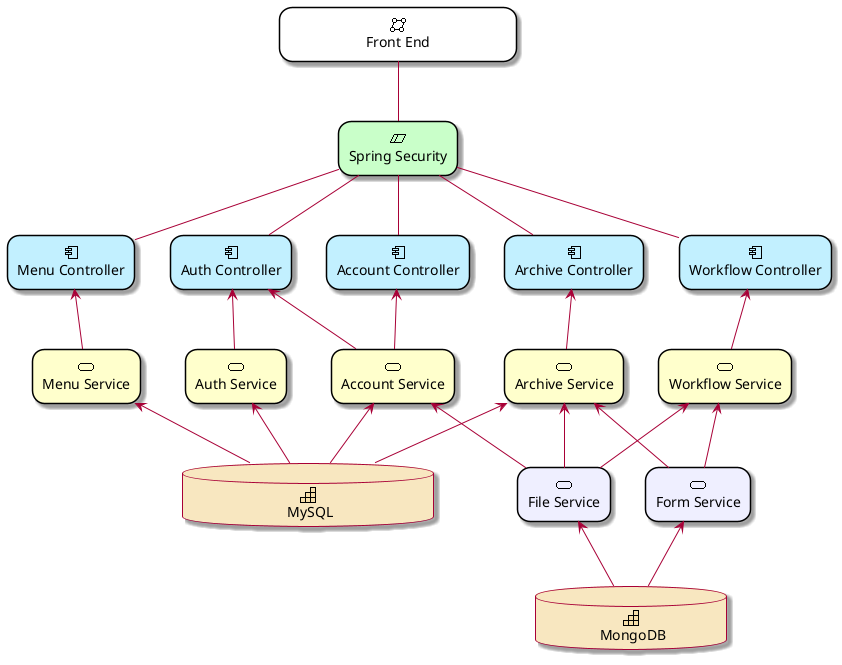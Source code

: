 @startuml
skin rose
skinparam roundcorner 25
rectangle "                     Front End                     "  as network <<$archimate/network>> #white

rectangle "Spring Security"  as security <<$archimate/constraint>> #technology

network -- security

rectangle "Auth Controller"  as AuthController <<$archimate/component>> #application
rectangle "Workflow Controller"  as WorkflowController <<$archimate/component>> #application
rectangle "Archive Controller"  as ArchivesController <<$archimate/component>> #application
rectangle "Manager Controller"  as ManagerController <<$archimate/component>> #application
rectangle "Account Controller"  as AccountController <<$archimate/component>> #application
rectangle "Menu Controller"  as MenuController <<$archimate/component>> #application

security -- AuthController
security -- WorkflowController
security -- ArchivesController
security -- ManagerController
security -- AccountController
security -- MenuController

rectangle "Auth Service"  as AuthService <<$archimate/service>> #business
rectangle "Workflow Service"  as WorkflowService <<$archimate/service>> #business
rectangle "Archive Service"  as ArchivesService <<$archimate/service>> #business
rectangle "Account Service"  as AccountService <<$archimate/service>> #business
rectangle "Menu Service"  as MenuService <<$archimate/service>> #business

rectangle "File Service"  as FileService <<$archimate/service>> #motivation
rectangle "Form Service"  as FormService <<$archimate/service>> #motivation
rectangle "User Service"  as UserService <<$archimate/service>> #motivation

AuthController <-- AuthService
AuthController <-- AccountService
WorkflowController <-- WorkflowService

'WorkflowController <-- FileService

'ArchivesController <-- FileService
ArchivesController <-- ArchivesService

ManagerController <-- ArchivesService
ManagerController <-- FileService
ManagerController <-- AccountService
ManagerController <-- WorkflowService
ManagerController <-- MenuService

AccountController <-- AccountService
'UserInfoController <-- FileService

MenuController <-- MenuService

ArchivesService <-- FileService
ArchivesService <-- FormService

WorkflowService <-- FormService

'package "  DataBase  " {


database "                    MyBatis Mapper Dao                    "  as dao <<$archimate/strategy-capability>> #strategy
database "               MongoDB              "  as MongoDB <<$archimate/strategy-capability>> #strategy
database "                          MySQL                         "  as MySQL <<$archimate/strategy-capability>> #strategy
'}

WorkflowService <-- FileService

AuthService <--- dao
FileService <-- dao
FormService <-- dao
'WorkflowService <--- dao
ArchivesService <--- dao
AccountService <--- dao
MenuService <--- dao

remove ManagerController
remove dao

'remove AuthController
'remove AuthService

'WorkflowController <-- AccountService

'WorkflowService <-- UserService

FormService <-- MongoDB
FileService <-- MongoDB

AuthService <-- UserService
AccountService <-- UserService
AccountService <-- FileService

UserService <-- MySQL
ArchivesService <-- MySQL


MenuService <-- MySQL
AccountService <-- MySQL
AuthService <-- MySQL

remove UserService

@enduml

